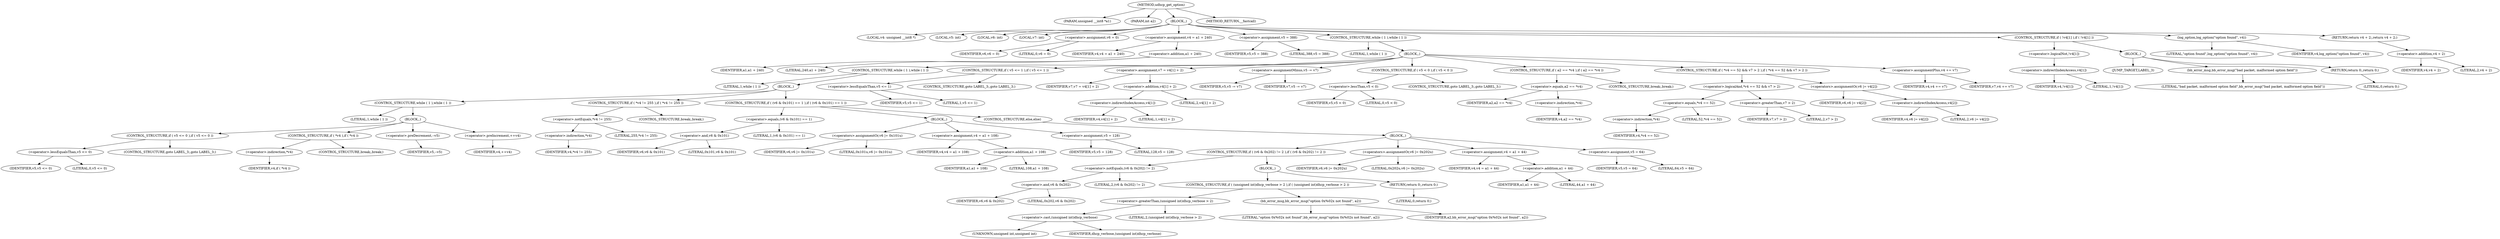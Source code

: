 digraph udhcp_get_option {  
"1000105" [label = "(METHOD,udhcp_get_option)" ]
"1000106" [label = "(PARAM,unsigned __int8 *a1)" ]
"1000107" [label = "(PARAM,int a2)" ]
"1000108" [label = "(BLOCK,,)" ]
"1000109" [label = "(LOCAL,v4: unsigned __int8 *)" ]
"1000110" [label = "(LOCAL,v5: int)" ]
"1000111" [label = "(LOCAL,v6: int)" ]
"1000112" [label = "(LOCAL,v7: int)" ]
"1000113" [label = "(<operator>.assignment,v6 = 0)" ]
"1000114" [label = "(IDENTIFIER,v6,v6 = 0)" ]
"1000115" [label = "(LITERAL,0,v6 = 0)" ]
"1000116" [label = "(<operator>.assignment,v4 = a1 + 240)" ]
"1000117" [label = "(IDENTIFIER,v4,v4 = a1 + 240)" ]
"1000118" [label = "(<operator>.addition,a1 + 240)" ]
"1000119" [label = "(IDENTIFIER,a1,a1 + 240)" ]
"1000120" [label = "(LITERAL,240,a1 + 240)" ]
"1000121" [label = "(<operator>.assignment,v5 = 388)" ]
"1000122" [label = "(IDENTIFIER,v5,v5 = 388)" ]
"1000123" [label = "(LITERAL,388,v5 = 388)" ]
"1000124" [label = "(CONTROL_STRUCTURE,while ( 1 ),while ( 1 ))" ]
"1000125" [label = "(LITERAL,1,while ( 1 ))" ]
"1000126" [label = "(BLOCK,,)" ]
"1000127" [label = "(CONTROL_STRUCTURE,while ( 1 ),while ( 1 ))" ]
"1000128" [label = "(LITERAL,1,while ( 1 ))" ]
"1000129" [label = "(BLOCK,,)" ]
"1000130" [label = "(CONTROL_STRUCTURE,while ( 1 ),while ( 1 ))" ]
"1000131" [label = "(LITERAL,1,while ( 1 ))" ]
"1000132" [label = "(BLOCK,,)" ]
"1000133" [label = "(CONTROL_STRUCTURE,if ( v5 <= 0 ),if ( v5 <= 0 ))" ]
"1000134" [label = "(<operator>.lessEqualsThan,v5 <= 0)" ]
"1000135" [label = "(IDENTIFIER,v5,v5 <= 0)" ]
"1000136" [label = "(LITERAL,0,v5 <= 0)" ]
"1000137" [label = "(CONTROL_STRUCTURE,goto LABEL_3;,goto LABEL_3;)" ]
"1000138" [label = "(CONTROL_STRUCTURE,if ( *v4 ),if ( *v4 ))" ]
"1000139" [label = "(<operator>.indirection,*v4)" ]
"1000140" [label = "(IDENTIFIER,v4,if ( *v4 ))" ]
"1000141" [label = "(CONTROL_STRUCTURE,break;,break;)" ]
"1000142" [label = "(<operator>.preDecrement,--v5)" ]
"1000143" [label = "(IDENTIFIER,v5,--v5)" ]
"1000144" [label = "(<operator>.preIncrement,++v4)" ]
"1000145" [label = "(IDENTIFIER,v4,++v4)" ]
"1000146" [label = "(CONTROL_STRUCTURE,if ( *v4 != 255 ),if ( *v4 != 255 ))" ]
"1000147" [label = "(<operator>.notEquals,*v4 != 255)" ]
"1000148" [label = "(<operator>.indirection,*v4)" ]
"1000149" [label = "(IDENTIFIER,v4,*v4 != 255)" ]
"1000150" [label = "(LITERAL,255,*v4 != 255)" ]
"1000151" [label = "(CONTROL_STRUCTURE,break;,break;)" ]
"1000152" [label = "(CONTROL_STRUCTURE,if ( (v6 & 0x101) == 1 ),if ( (v6 & 0x101) == 1 ))" ]
"1000153" [label = "(<operator>.equals,(v6 & 0x101) == 1)" ]
"1000154" [label = "(<operator>.and,v6 & 0x101)" ]
"1000155" [label = "(IDENTIFIER,v6,v6 & 0x101)" ]
"1000156" [label = "(LITERAL,0x101,v6 & 0x101)" ]
"1000157" [label = "(LITERAL,1,(v6 & 0x101) == 1)" ]
"1000158" [label = "(BLOCK,,)" ]
"1000159" [label = "(<operators>.assignmentOr,v6 |= 0x101u)" ]
"1000160" [label = "(IDENTIFIER,v6,v6 |= 0x101u)" ]
"1000161" [label = "(LITERAL,0x101u,v6 |= 0x101u)" ]
"1000162" [label = "(<operator>.assignment,v4 = a1 + 108)" ]
"1000163" [label = "(IDENTIFIER,v4,v4 = a1 + 108)" ]
"1000164" [label = "(<operator>.addition,a1 + 108)" ]
"1000165" [label = "(IDENTIFIER,a1,a1 + 108)" ]
"1000166" [label = "(LITERAL,108,a1 + 108)" ]
"1000167" [label = "(<operator>.assignment,v5 = 128)" ]
"1000168" [label = "(IDENTIFIER,v5,v5 = 128)" ]
"1000169" [label = "(LITERAL,128,v5 = 128)" ]
"1000170" [label = "(CONTROL_STRUCTURE,else,else)" ]
"1000171" [label = "(BLOCK,,)" ]
"1000172" [label = "(CONTROL_STRUCTURE,if ( (v6 & 0x202) != 2 ),if ( (v6 & 0x202) != 2 ))" ]
"1000173" [label = "(<operator>.notEquals,(v6 & 0x202) != 2)" ]
"1000174" [label = "(<operator>.and,v6 & 0x202)" ]
"1000175" [label = "(IDENTIFIER,v6,v6 & 0x202)" ]
"1000176" [label = "(LITERAL,0x202,v6 & 0x202)" ]
"1000177" [label = "(LITERAL,2,(v6 & 0x202) != 2)" ]
"1000178" [label = "(BLOCK,,)" ]
"1000179" [label = "(CONTROL_STRUCTURE,if ( (unsigned int)dhcp_verbose > 2 ),if ( (unsigned int)dhcp_verbose > 2 ))" ]
"1000180" [label = "(<operator>.greaterThan,(unsigned int)dhcp_verbose > 2)" ]
"1000181" [label = "(<operator>.cast,(unsigned int)dhcp_verbose)" ]
"1000182" [label = "(UNKNOWN,unsigned int,unsigned int)" ]
"1000183" [label = "(IDENTIFIER,dhcp_verbose,(unsigned int)dhcp_verbose)" ]
"1000184" [label = "(LITERAL,2,(unsigned int)dhcp_verbose > 2)" ]
"1000185" [label = "(bb_error_msg,bb_error_msg(\"option 0x%02x not found\", a2))" ]
"1000186" [label = "(LITERAL,\"option 0x%02x not found\",bb_error_msg(\"option 0x%02x not found\", a2))" ]
"1000187" [label = "(IDENTIFIER,a2,bb_error_msg(\"option 0x%02x not found\", a2))" ]
"1000188" [label = "(RETURN,return 0;,return 0;)" ]
"1000189" [label = "(LITERAL,0,return 0;)" ]
"1000190" [label = "(<operators>.assignmentOr,v6 |= 0x202u)" ]
"1000191" [label = "(IDENTIFIER,v6,v6 |= 0x202u)" ]
"1000192" [label = "(LITERAL,0x202u,v6 |= 0x202u)" ]
"1000193" [label = "(<operator>.assignment,v4 = a1 + 44)" ]
"1000194" [label = "(IDENTIFIER,v4,v4 = a1 + 44)" ]
"1000195" [label = "(<operator>.addition,a1 + 44)" ]
"1000196" [label = "(IDENTIFIER,a1,a1 + 44)" ]
"1000197" [label = "(LITERAL,44,a1 + 44)" ]
"1000198" [label = "(<operator>.assignment,v5 = 64)" ]
"1000199" [label = "(IDENTIFIER,v5,v5 = 64)" ]
"1000200" [label = "(LITERAL,64,v5 = 64)" ]
"1000201" [label = "(CONTROL_STRUCTURE,if ( v5 <= 1 ),if ( v5 <= 1 ))" ]
"1000202" [label = "(<operator>.lessEqualsThan,v5 <= 1)" ]
"1000203" [label = "(IDENTIFIER,v5,v5 <= 1)" ]
"1000204" [label = "(LITERAL,1,v5 <= 1)" ]
"1000205" [label = "(CONTROL_STRUCTURE,goto LABEL_3;,goto LABEL_3;)" ]
"1000206" [label = "(<operator>.assignment,v7 = v4[1] + 2)" ]
"1000207" [label = "(IDENTIFIER,v7,v7 = v4[1] + 2)" ]
"1000208" [label = "(<operator>.addition,v4[1] + 2)" ]
"1000209" [label = "(<operator>.indirectIndexAccess,v4[1])" ]
"1000210" [label = "(IDENTIFIER,v4,v4[1] + 2)" ]
"1000211" [label = "(LITERAL,1,v4[1] + 2)" ]
"1000212" [label = "(LITERAL,2,v4[1] + 2)" ]
"1000213" [label = "(<operator>.assignmentMinus,v5 -= v7)" ]
"1000214" [label = "(IDENTIFIER,v5,v5 -= v7)" ]
"1000215" [label = "(IDENTIFIER,v7,v5 -= v7)" ]
"1000216" [label = "(CONTROL_STRUCTURE,if ( v5 < 0 ),if ( v5 < 0 ))" ]
"1000217" [label = "(<operator>.lessThan,v5 < 0)" ]
"1000218" [label = "(IDENTIFIER,v5,v5 < 0)" ]
"1000219" [label = "(LITERAL,0,v5 < 0)" ]
"1000220" [label = "(CONTROL_STRUCTURE,goto LABEL_3;,goto LABEL_3;)" ]
"1000221" [label = "(CONTROL_STRUCTURE,if ( a2 == *v4 ),if ( a2 == *v4 ))" ]
"1000222" [label = "(<operator>.equals,a2 == *v4)" ]
"1000223" [label = "(IDENTIFIER,a2,a2 == *v4)" ]
"1000224" [label = "(<operator>.indirection,*v4)" ]
"1000225" [label = "(IDENTIFIER,v4,a2 == *v4)" ]
"1000226" [label = "(CONTROL_STRUCTURE,break;,break;)" ]
"1000227" [label = "(CONTROL_STRUCTURE,if ( *v4 == 52 && v7 > 2 ),if ( *v4 == 52 && v7 > 2 ))" ]
"1000228" [label = "(<operator>.logicalAnd,*v4 == 52 && v7 > 2)" ]
"1000229" [label = "(<operator>.equals,*v4 == 52)" ]
"1000230" [label = "(<operator>.indirection,*v4)" ]
"1000231" [label = "(IDENTIFIER,v4,*v4 == 52)" ]
"1000232" [label = "(LITERAL,52,*v4 == 52)" ]
"1000233" [label = "(<operator>.greaterThan,v7 > 2)" ]
"1000234" [label = "(IDENTIFIER,v7,v7 > 2)" ]
"1000235" [label = "(LITERAL,2,v7 > 2)" ]
"1000236" [label = "(<operators>.assignmentOr,v6 |= v4[2])" ]
"1000237" [label = "(IDENTIFIER,v6,v6 |= v4[2])" ]
"1000238" [label = "(<operator>.indirectIndexAccess,v4[2])" ]
"1000239" [label = "(IDENTIFIER,v4,v6 |= v4[2])" ]
"1000240" [label = "(LITERAL,2,v6 |= v4[2])" ]
"1000241" [label = "(<operator>.assignmentPlus,v4 += v7)" ]
"1000242" [label = "(IDENTIFIER,v4,v4 += v7)" ]
"1000243" [label = "(IDENTIFIER,v7,v4 += v7)" ]
"1000244" [label = "(CONTROL_STRUCTURE,if ( !v4[1] ),if ( !v4[1] ))" ]
"1000245" [label = "(<operator>.logicalNot,!v4[1])" ]
"1000246" [label = "(<operator>.indirectIndexAccess,v4[1])" ]
"1000247" [label = "(IDENTIFIER,v4,!v4[1])" ]
"1000248" [label = "(LITERAL,1,!v4[1])" ]
"1000249" [label = "(BLOCK,,)" ]
"1000250" [label = "(JUMP_TARGET,LABEL_3)" ]
"1000251" [label = "(bb_error_msg,bb_error_msg(\"bad packet, malformed option field\"))" ]
"1000252" [label = "(LITERAL,\"bad packet, malformed option field\",bb_error_msg(\"bad packet, malformed option field\"))" ]
"1000253" [label = "(RETURN,return 0;,return 0;)" ]
"1000254" [label = "(LITERAL,0,return 0;)" ]
"1000255" [label = "(log_option,log_option(\"option found\", v4))" ]
"1000256" [label = "(LITERAL,\"option found\",log_option(\"option found\", v4))" ]
"1000257" [label = "(IDENTIFIER,v4,log_option(\"option found\", v4))" ]
"1000258" [label = "(RETURN,return v4 + 2;,return v4 + 2;)" ]
"1000259" [label = "(<operator>.addition,v4 + 2)" ]
"1000260" [label = "(IDENTIFIER,v4,v4 + 2)" ]
"1000261" [label = "(LITERAL,2,v4 + 2)" ]
"1000262" [label = "(METHOD_RETURN,__fastcall)" ]
  "1000105" -> "1000106" 
  "1000105" -> "1000107" 
  "1000105" -> "1000108" 
  "1000105" -> "1000262" 
  "1000108" -> "1000109" 
  "1000108" -> "1000110" 
  "1000108" -> "1000111" 
  "1000108" -> "1000112" 
  "1000108" -> "1000113" 
  "1000108" -> "1000116" 
  "1000108" -> "1000121" 
  "1000108" -> "1000124" 
  "1000108" -> "1000244" 
  "1000108" -> "1000255" 
  "1000108" -> "1000258" 
  "1000113" -> "1000114" 
  "1000113" -> "1000115" 
  "1000116" -> "1000117" 
  "1000116" -> "1000118" 
  "1000118" -> "1000119" 
  "1000118" -> "1000120" 
  "1000121" -> "1000122" 
  "1000121" -> "1000123" 
  "1000124" -> "1000125" 
  "1000124" -> "1000126" 
  "1000126" -> "1000127" 
  "1000126" -> "1000201" 
  "1000126" -> "1000206" 
  "1000126" -> "1000213" 
  "1000126" -> "1000216" 
  "1000126" -> "1000221" 
  "1000126" -> "1000227" 
  "1000126" -> "1000241" 
  "1000127" -> "1000128" 
  "1000127" -> "1000129" 
  "1000129" -> "1000130" 
  "1000129" -> "1000146" 
  "1000129" -> "1000152" 
  "1000130" -> "1000131" 
  "1000130" -> "1000132" 
  "1000132" -> "1000133" 
  "1000132" -> "1000138" 
  "1000132" -> "1000142" 
  "1000132" -> "1000144" 
  "1000133" -> "1000134" 
  "1000133" -> "1000137" 
  "1000134" -> "1000135" 
  "1000134" -> "1000136" 
  "1000138" -> "1000139" 
  "1000138" -> "1000141" 
  "1000139" -> "1000140" 
  "1000142" -> "1000143" 
  "1000144" -> "1000145" 
  "1000146" -> "1000147" 
  "1000146" -> "1000151" 
  "1000147" -> "1000148" 
  "1000147" -> "1000150" 
  "1000148" -> "1000149" 
  "1000152" -> "1000153" 
  "1000152" -> "1000158" 
  "1000152" -> "1000170" 
  "1000153" -> "1000154" 
  "1000153" -> "1000157" 
  "1000154" -> "1000155" 
  "1000154" -> "1000156" 
  "1000158" -> "1000159" 
  "1000158" -> "1000162" 
  "1000158" -> "1000167" 
  "1000159" -> "1000160" 
  "1000159" -> "1000161" 
  "1000162" -> "1000163" 
  "1000162" -> "1000164" 
  "1000164" -> "1000165" 
  "1000164" -> "1000166" 
  "1000167" -> "1000168" 
  "1000167" -> "1000169" 
  "1000170" -> "1000171" 
  "1000171" -> "1000172" 
  "1000171" -> "1000190" 
  "1000171" -> "1000193" 
  "1000171" -> "1000198" 
  "1000172" -> "1000173" 
  "1000172" -> "1000178" 
  "1000173" -> "1000174" 
  "1000173" -> "1000177" 
  "1000174" -> "1000175" 
  "1000174" -> "1000176" 
  "1000178" -> "1000179" 
  "1000178" -> "1000188" 
  "1000179" -> "1000180" 
  "1000179" -> "1000185" 
  "1000180" -> "1000181" 
  "1000180" -> "1000184" 
  "1000181" -> "1000182" 
  "1000181" -> "1000183" 
  "1000185" -> "1000186" 
  "1000185" -> "1000187" 
  "1000188" -> "1000189" 
  "1000190" -> "1000191" 
  "1000190" -> "1000192" 
  "1000193" -> "1000194" 
  "1000193" -> "1000195" 
  "1000195" -> "1000196" 
  "1000195" -> "1000197" 
  "1000198" -> "1000199" 
  "1000198" -> "1000200" 
  "1000201" -> "1000202" 
  "1000201" -> "1000205" 
  "1000202" -> "1000203" 
  "1000202" -> "1000204" 
  "1000206" -> "1000207" 
  "1000206" -> "1000208" 
  "1000208" -> "1000209" 
  "1000208" -> "1000212" 
  "1000209" -> "1000210" 
  "1000209" -> "1000211" 
  "1000213" -> "1000214" 
  "1000213" -> "1000215" 
  "1000216" -> "1000217" 
  "1000216" -> "1000220" 
  "1000217" -> "1000218" 
  "1000217" -> "1000219" 
  "1000221" -> "1000222" 
  "1000221" -> "1000226" 
  "1000222" -> "1000223" 
  "1000222" -> "1000224" 
  "1000224" -> "1000225" 
  "1000227" -> "1000228" 
  "1000227" -> "1000236" 
  "1000228" -> "1000229" 
  "1000228" -> "1000233" 
  "1000229" -> "1000230" 
  "1000229" -> "1000232" 
  "1000230" -> "1000231" 
  "1000233" -> "1000234" 
  "1000233" -> "1000235" 
  "1000236" -> "1000237" 
  "1000236" -> "1000238" 
  "1000238" -> "1000239" 
  "1000238" -> "1000240" 
  "1000241" -> "1000242" 
  "1000241" -> "1000243" 
  "1000244" -> "1000245" 
  "1000244" -> "1000249" 
  "1000245" -> "1000246" 
  "1000246" -> "1000247" 
  "1000246" -> "1000248" 
  "1000249" -> "1000250" 
  "1000249" -> "1000251" 
  "1000249" -> "1000253" 
  "1000251" -> "1000252" 
  "1000253" -> "1000254" 
  "1000255" -> "1000256" 
  "1000255" -> "1000257" 
  "1000258" -> "1000259" 
  "1000259" -> "1000260" 
  "1000259" -> "1000261" 
}
